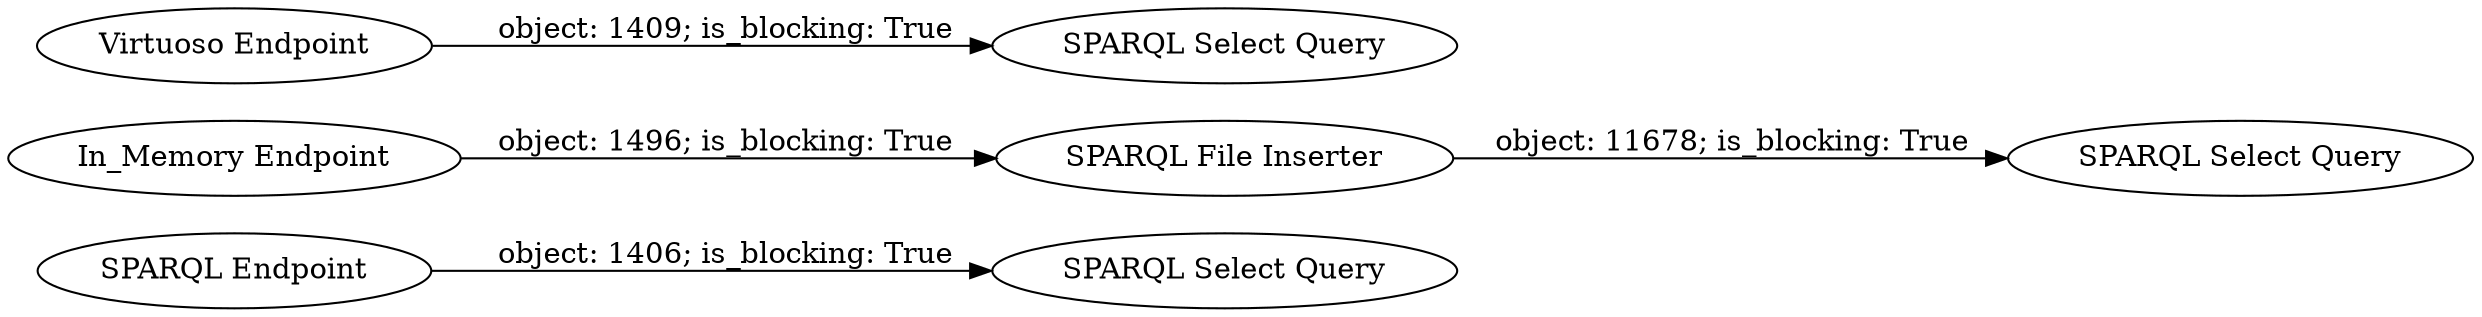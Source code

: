 digraph {
	"5944610070619755602_21" [label="SPARQL Endpoint"]
	"5944610070619755602_25" [label="SPARQL Select Query"]
	"5944610070619755602_17" [label="SPARQL Select Query"]
	"5944610070619755602_24" [label="SPARQL File Inserter"]
	"5944610070619755602_18" [label="Virtuoso Endpoint"]
	"5944610070619755602_20" [label="SPARQL Select Query"]
	"5944610070619755602_23" [label="In_Memory Endpoint"]
	"5944610070619755602_18" -> "5944610070619755602_17" [label="object: 1409; is_blocking: True"]
	"5944610070619755602_24" -> "5944610070619755602_25" [label="object: 11678; is_blocking: True"]
	"5944610070619755602_21" -> "5944610070619755602_20" [label="object: 1406; is_blocking: True"]
	"5944610070619755602_23" -> "5944610070619755602_24" [label="object: 1496; is_blocking: True"]
	rankdir=LR
}
